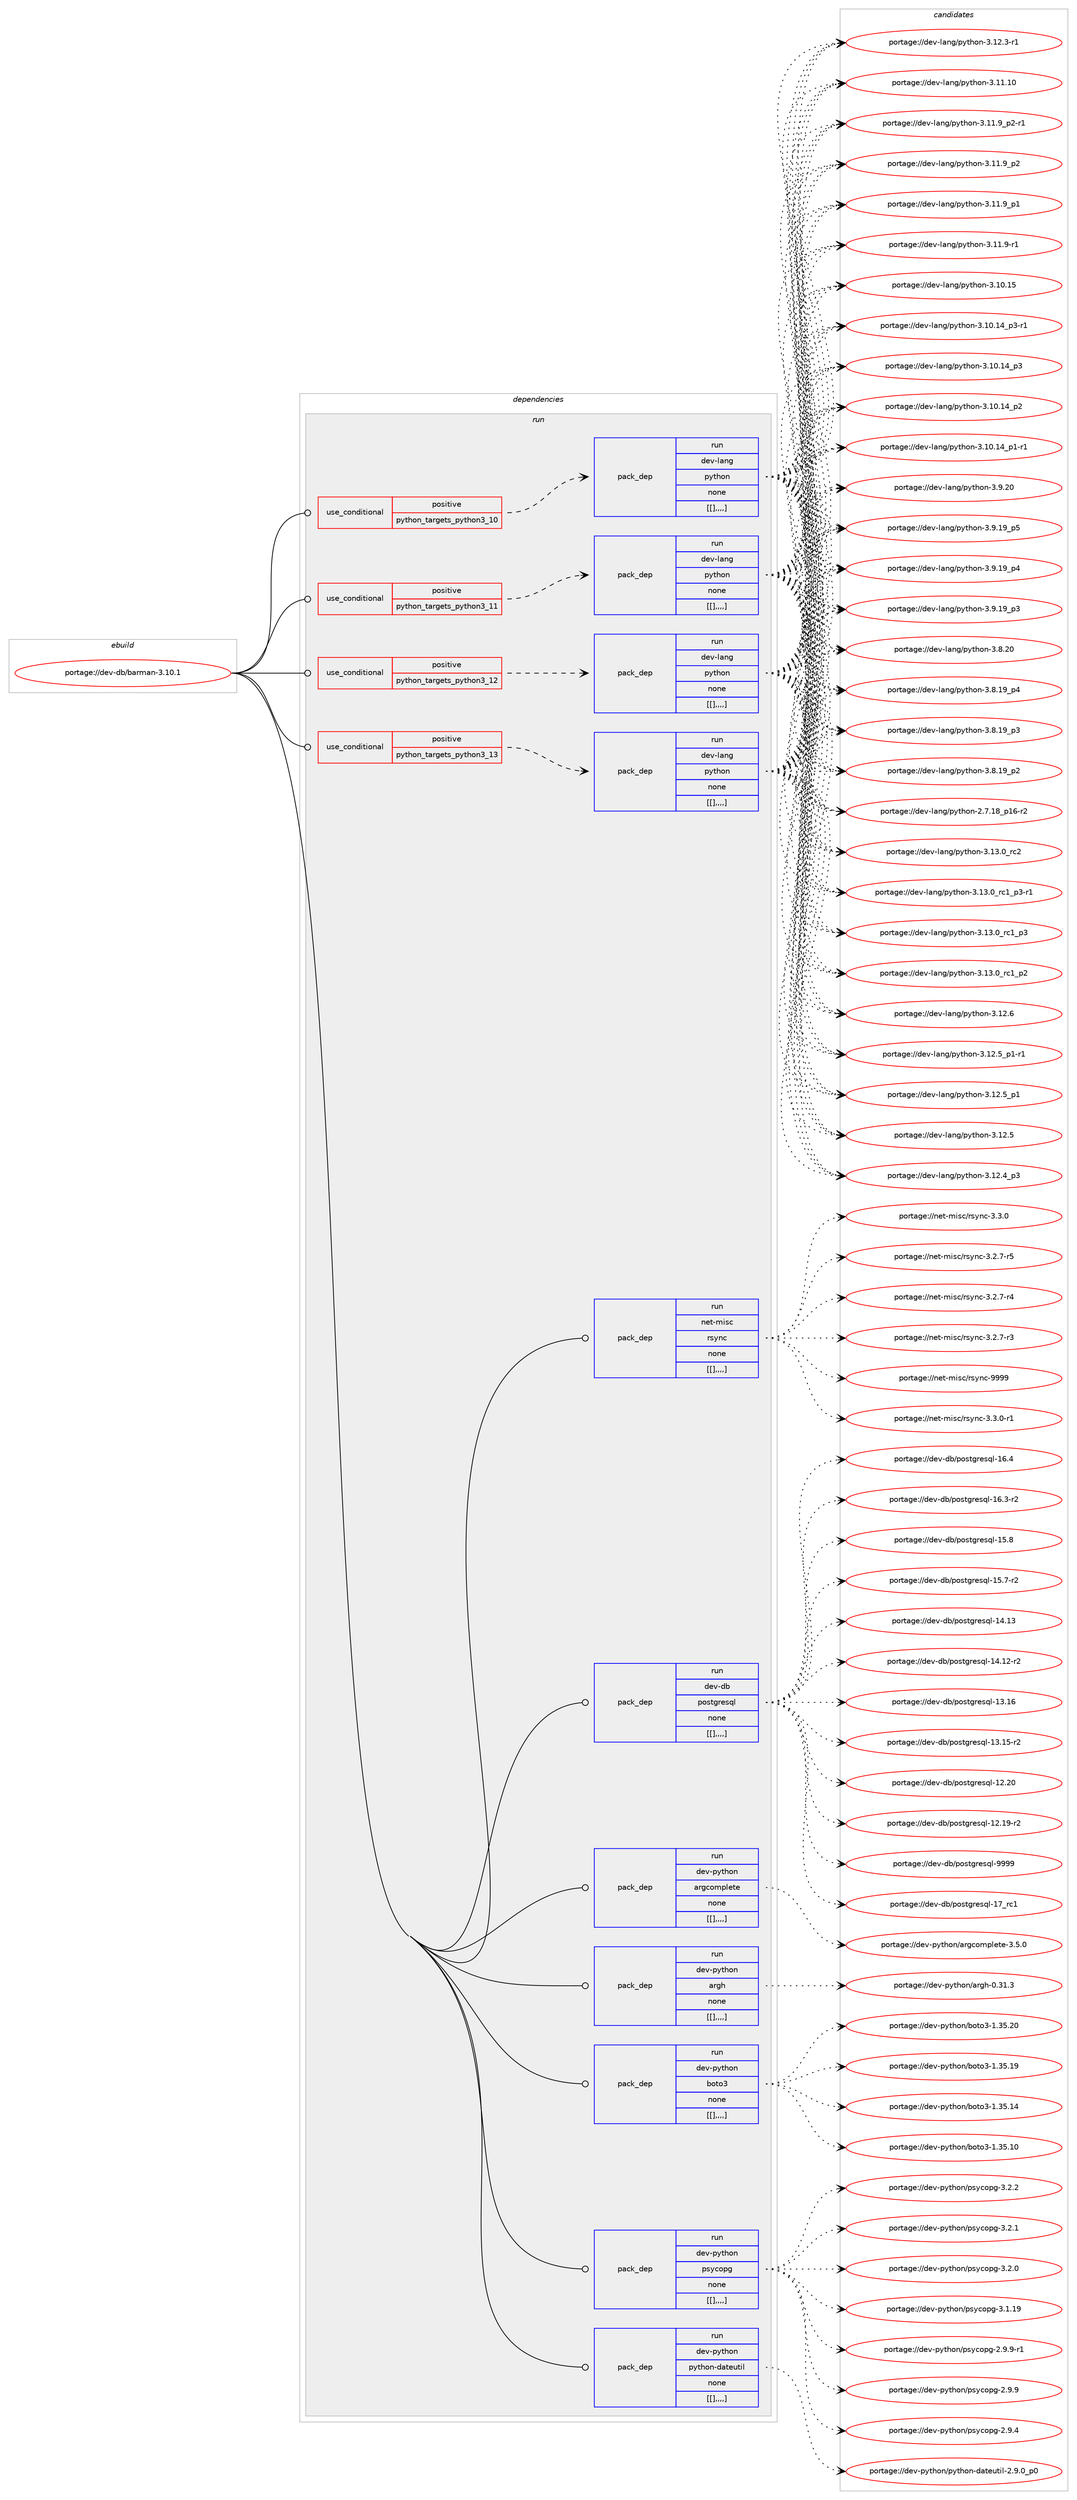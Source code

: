 digraph prolog {

# *************
# Graph options
# *************

newrank=true;
concentrate=true;
compound=true;
graph [rankdir=LR,fontname=Helvetica,fontsize=10,ranksep=1.5];#, ranksep=2.5, nodesep=0.2];
edge  [arrowhead=vee];
node  [fontname=Helvetica,fontsize=10];

# **********
# The ebuild
# **********

subgraph cluster_leftcol {
color=gray;
label=<<i>ebuild</i>>;
id [label="portage://dev-db/barman-3.10.1", color=red, width=4, href="../dev-db/barman-3.10.1.svg"];
}

# ****************
# The dependencies
# ****************

subgraph cluster_midcol {
color=gray;
label=<<i>dependencies</i>>;
subgraph cluster_compile {
fillcolor="#eeeeee";
style=filled;
label=<<i>compile</i>>;
}
subgraph cluster_compileandrun {
fillcolor="#eeeeee";
style=filled;
label=<<i>compile and run</i>>;
}
subgraph cluster_run {
fillcolor="#eeeeee";
style=filled;
label=<<i>run</i>>;
subgraph cond17178 {
dependency65646 [label=<<TABLE BORDER="0" CELLBORDER="1" CELLSPACING="0" CELLPADDING="4"><TR><TD ROWSPAN="3" CELLPADDING="10">use_conditional</TD></TR><TR><TD>positive</TD></TR><TR><TD>python_targets_python3_10</TD></TR></TABLE>>, shape=none, color=red];
subgraph pack47546 {
dependency65647 [label=<<TABLE BORDER="0" CELLBORDER="1" CELLSPACING="0" CELLPADDING="4" WIDTH="220"><TR><TD ROWSPAN="6" CELLPADDING="30">pack_dep</TD></TR><TR><TD WIDTH="110">run</TD></TR><TR><TD>dev-lang</TD></TR><TR><TD>python</TD></TR><TR><TD>none</TD></TR><TR><TD>[[],,,,]</TD></TR></TABLE>>, shape=none, color=blue];
}
dependency65646:e -> dependency65647:w [weight=20,style="dashed",arrowhead="vee"];
}
id:e -> dependency65646:w [weight=20,style="solid",arrowhead="odot"];
subgraph cond17179 {
dependency65648 [label=<<TABLE BORDER="0" CELLBORDER="1" CELLSPACING="0" CELLPADDING="4"><TR><TD ROWSPAN="3" CELLPADDING="10">use_conditional</TD></TR><TR><TD>positive</TD></TR><TR><TD>python_targets_python3_11</TD></TR></TABLE>>, shape=none, color=red];
subgraph pack47547 {
dependency65649 [label=<<TABLE BORDER="0" CELLBORDER="1" CELLSPACING="0" CELLPADDING="4" WIDTH="220"><TR><TD ROWSPAN="6" CELLPADDING="30">pack_dep</TD></TR><TR><TD WIDTH="110">run</TD></TR><TR><TD>dev-lang</TD></TR><TR><TD>python</TD></TR><TR><TD>none</TD></TR><TR><TD>[[],,,,]</TD></TR></TABLE>>, shape=none, color=blue];
}
dependency65648:e -> dependency65649:w [weight=20,style="dashed",arrowhead="vee"];
}
id:e -> dependency65648:w [weight=20,style="solid",arrowhead="odot"];
subgraph cond17180 {
dependency65650 [label=<<TABLE BORDER="0" CELLBORDER="1" CELLSPACING="0" CELLPADDING="4"><TR><TD ROWSPAN="3" CELLPADDING="10">use_conditional</TD></TR><TR><TD>positive</TD></TR><TR><TD>python_targets_python3_12</TD></TR></TABLE>>, shape=none, color=red];
subgraph pack47548 {
dependency65651 [label=<<TABLE BORDER="0" CELLBORDER="1" CELLSPACING="0" CELLPADDING="4" WIDTH="220"><TR><TD ROWSPAN="6" CELLPADDING="30">pack_dep</TD></TR><TR><TD WIDTH="110">run</TD></TR><TR><TD>dev-lang</TD></TR><TR><TD>python</TD></TR><TR><TD>none</TD></TR><TR><TD>[[],,,,]</TD></TR></TABLE>>, shape=none, color=blue];
}
dependency65650:e -> dependency65651:w [weight=20,style="dashed",arrowhead="vee"];
}
id:e -> dependency65650:w [weight=20,style="solid",arrowhead="odot"];
subgraph cond17181 {
dependency65652 [label=<<TABLE BORDER="0" CELLBORDER="1" CELLSPACING="0" CELLPADDING="4"><TR><TD ROWSPAN="3" CELLPADDING="10">use_conditional</TD></TR><TR><TD>positive</TD></TR><TR><TD>python_targets_python3_13</TD></TR></TABLE>>, shape=none, color=red];
subgraph pack47549 {
dependency65653 [label=<<TABLE BORDER="0" CELLBORDER="1" CELLSPACING="0" CELLPADDING="4" WIDTH="220"><TR><TD ROWSPAN="6" CELLPADDING="30">pack_dep</TD></TR><TR><TD WIDTH="110">run</TD></TR><TR><TD>dev-lang</TD></TR><TR><TD>python</TD></TR><TR><TD>none</TD></TR><TR><TD>[[],,,,]</TD></TR></TABLE>>, shape=none, color=blue];
}
dependency65652:e -> dependency65653:w [weight=20,style="dashed",arrowhead="vee"];
}
id:e -> dependency65652:w [weight=20,style="solid",arrowhead="odot"];
subgraph pack47550 {
dependency65654 [label=<<TABLE BORDER="0" CELLBORDER="1" CELLSPACING="0" CELLPADDING="4" WIDTH="220"><TR><TD ROWSPAN="6" CELLPADDING="30">pack_dep</TD></TR><TR><TD WIDTH="110">run</TD></TR><TR><TD>dev-db</TD></TR><TR><TD>postgresql</TD></TR><TR><TD>none</TD></TR><TR><TD>[[],,,,]</TD></TR></TABLE>>, shape=none, color=blue];
}
id:e -> dependency65654:w [weight=20,style="solid",arrowhead="odot"];
subgraph pack47551 {
dependency65655 [label=<<TABLE BORDER="0" CELLBORDER="1" CELLSPACING="0" CELLPADDING="4" WIDTH="220"><TR><TD ROWSPAN="6" CELLPADDING="30">pack_dep</TD></TR><TR><TD WIDTH="110">run</TD></TR><TR><TD>dev-python</TD></TR><TR><TD>argcomplete</TD></TR><TR><TD>none</TD></TR><TR><TD>[[],,,,]</TD></TR></TABLE>>, shape=none, color=blue];
}
id:e -> dependency65655:w [weight=20,style="solid",arrowhead="odot"];
subgraph pack47552 {
dependency65656 [label=<<TABLE BORDER="0" CELLBORDER="1" CELLSPACING="0" CELLPADDING="4" WIDTH="220"><TR><TD ROWSPAN="6" CELLPADDING="30">pack_dep</TD></TR><TR><TD WIDTH="110">run</TD></TR><TR><TD>dev-python</TD></TR><TR><TD>argh</TD></TR><TR><TD>none</TD></TR><TR><TD>[[],,,,]</TD></TR></TABLE>>, shape=none, color=blue];
}
id:e -> dependency65656:w [weight=20,style="solid",arrowhead="odot"];
subgraph pack47553 {
dependency65657 [label=<<TABLE BORDER="0" CELLBORDER="1" CELLSPACING="0" CELLPADDING="4" WIDTH="220"><TR><TD ROWSPAN="6" CELLPADDING="30">pack_dep</TD></TR><TR><TD WIDTH="110">run</TD></TR><TR><TD>dev-python</TD></TR><TR><TD>boto3</TD></TR><TR><TD>none</TD></TR><TR><TD>[[],,,,]</TD></TR></TABLE>>, shape=none, color=blue];
}
id:e -> dependency65657:w [weight=20,style="solid",arrowhead="odot"];
subgraph pack47554 {
dependency65658 [label=<<TABLE BORDER="0" CELLBORDER="1" CELLSPACING="0" CELLPADDING="4" WIDTH="220"><TR><TD ROWSPAN="6" CELLPADDING="30">pack_dep</TD></TR><TR><TD WIDTH="110">run</TD></TR><TR><TD>dev-python</TD></TR><TR><TD>psycopg</TD></TR><TR><TD>none</TD></TR><TR><TD>[[],,,,]</TD></TR></TABLE>>, shape=none, color=blue];
}
id:e -> dependency65658:w [weight=20,style="solid",arrowhead="odot"];
subgraph pack47555 {
dependency65659 [label=<<TABLE BORDER="0" CELLBORDER="1" CELLSPACING="0" CELLPADDING="4" WIDTH="220"><TR><TD ROWSPAN="6" CELLPADDING="30">pack_dep</TD></TR><TR><TD WIDTH="110">run</TD></TR><TR><TD>dev-python</TD></TR><TR><TD>python-dateutil</TD></TR><TR><TD>none</TD></TR><TR><TD>[[],,,,]</TD></TR></TABLE>>, shape=none, color=blue];
}
id:e -> dependency65659:w [weight=20,style="solid",arrowhead="odot"];
subgraph pack47556 {
dependency65660 [label=<<TABLE BORDER="0" CELLBORDER="1" CELLSPACING="0" CELLPADDING="4" WIDTH="220"><TR><TD ROWSPAN="6" CELLPADDING="30">pack_dep</TD></TR><TR><TD WIDTH="110">run</TD></TR><TR><TD>net-misc</TD></TR><TR><TD>rsync</TD></TR><TR><TD>none</TD></TR><TR><TD>[[],,,,]</TD></TR></TABLE>>, shape=none, color=blue];
}
id:e -> dependency65660:w [weight=20,style="solid",arrowhead="odot"];
}
}

# **************
# The candidates
# **************

subgraph cluster_choices {
rank=same;
color=gray;
label=<<i>candidates</i>>;

subgraph choice47546 {
color=black;
nodesep=1;
choice10010111845108971101034711212111610411111045514649514648951149950 [label="portage://dev-lang/python-3.13.0_rc2", color=red, width=4,href="../dev-lang/python-3.13.0_rc2.svg"];
choice1001011184510897110103471121211161041111104551464951464895114994995112514511449 [label="portage://dev-lang/python-3.13.0_rc1_p3-r1", color=red, width=4,href="../dev-lang/python-3.13.0_rc1_p3-r1.svg"];
choice100101118451089711010347112121116104111110455146495146489511499499511251 [label="portage://dev-lang/python-3.13.0_rc1_p3", color=red, width=4,href="../dev-lang/python-3.13.0_rc1_p3.svg"];
choice100101118451089711010347112121116104111110455146495146489511499499511250 [label="portage://dev-lang/python-3.13.0_rc1_p2", color=red, width=4,href="../dev-lang/python-3.13.0_rc1_p2.svg"];
choice10010111845108971101034711212111610411111045514649504654 [label="portage://dev-lang/python-3.12.6", color=red, width=4,href="../dev-lang/python-3.12.6.svg"];
choice1001011184510897110103471121211161041111104551464950465395112494511449 [label="portage://dev-lang/python-3.12.5_p1-r1", color=red, width=4,href="../dev-lang/python-3.12.5_p1-r1.svg"];
choice100101118451089711010347112121116104111110455146495046539511249 [label="portage://dev-lang/python-3.12.5_p1", color=red, width=4,href="../dev-lang/python-3.12.5_p1.svg"];
choice10010111845108971101034711212111610411111045514649504653 [label="portage://dev-lang/python-3.12.5", color=red, width=4,href="../dev-lang/python-3.12.5.svg"];
choice100101118451089711010347112121116104111110455146495046529511251 [label="portage://dev-lang/python-3.12.4_p3", color=red, width=4,href="../dev-lang/python-3.12.4_p3.svg"];
choice100101118451089711010347112121116104111110455146495046514511449 [label="portage://dev-lang/python-3.12.3-r1", color=red, width=4,href="../dev-lang/python-3.12.3-r1.svg"];
choice1001011184510897110103471121211161041111104551464949464948 [label="portage://dev-lang/python-3.11.10", color=red, width=4,href="../dev-lang/python-3.11.10.svg"];
choice1001011184510897110103471121211161041111104551464949465795112504511449 [label="portage://dev-lang/python-3.11.9_p2-r1", color=red, width=4,href="../dev-lang/python-3.11.9_p2-r1.svg"];
choice100101118451089711010347112121116104111110455146494946579511250 [label="portage://dev-lang/python-3.11.9_p2", color=red, width=4,href="../dev-lang/python-3.11.9_p2.svg"];
choice100101118451089711010347112121116104111110455146494946579511249 [label="portage://dev-lang/python-3.11.9_p1", color=red, width=4,href="../dev-lang/python-3.11.9_p1.svg"];
choice100101118451089711010347112121116104111110455146494946574511449 [label="portage://dev-lang/python-3.11.9-r1", color=red, width=4,href="../dev-lang/python-3.11.9-r1.svg"];
choice1001011184510897110103471121211161041111104551464948464953 [label="portage://dev-lang/python-3.10.15", color=red, width=4,href="../dev-lang/python-3.10.15.svg"];
choice100101118451089711010347112121116104111110455146494846495295112514511449 [label="portage://dev-lang/python-3.10.14_p3-r1", color=red, width=4,href="../dev-lang/python-3.10.14_p3-r1.svg"];
choice10010111845108971101034711212111610411111045514649484649529511251 [label="portage://dev-lang/python-3.10.14_p3", color=red, width=4,href="../dev-lang/python-3.10.14_p3.svg"];
choice10010111845108971101034711212111610411111045514649484649529511250 [label="portage://dev-lang/python-3.10.14_p2", color=red, width=4,href="../dev-lang/python-3.10.14_p2.svg"];
choice100101118451089711010347112121116104111110455146494846495295112494511449 [label="portage://dev-lang/python-3.10.14_p1-r1", color=red, width=4,href="../dev-lang/python-3.10.14_p1-r1.svg"];
choice10010111845108971101034711212111610411111045514657465048 [label="portage://dev-lang/python-3.9.20", color=red, width=4,href="../dev-lang/python-3.9.20.svg"];
choice100101118451089711010347112121116104111110455146574649579511253 [label="portage://dev-lang/python-3.9.19_p5", color=red, width=4,href="../dev-lang/python-3.9.19_p5.svg"];
choice100101118451089711010347112121116104111110455146574649579511252 [label="portage://dev-lang/python-3.9.19_p4", color=red, width=4,href="../dev-lang/python-3.9.19_p4.svg"];
choice100101118451089711010347112121116104111110455146574649579511251 [label="portage://dev-lang/python-3.9.19_p3", color=red, width=4,href="../dev-lang/python-3.9.19_p3.svg"];
choice10010111845108971101034711212111610411111045514656465048 [label="portage://dev-lang/python-3.8.20", color=red, width=4,href="../dev-lang/python-3.8.20.svg"];
choice100101118451089711010347112121116104111110455146564649579511252 [label="portage://dev-lang/python-3.8.19_p4", color=red, width=4,href="../dev-lang/python-3.8.19_p4.svg"];
choice100101118451089711010347112121116104111110455146564649579511251 [label="portage://dev-lang/python-3.8.19_p3", color=red, width=4,href="../dev-lang/python-3.8.19_p3.svg"];
choice100101118451089711010347112121116104111110455146564649579511250 [label="portage://dev-lang/python-3.8.19_p2", color=red, width=4,href="../dev-lang/python-3.8.19_p2.svg"];
choice100101118451089711010347112121116104111110455046554649569511249544511450 [label="portage://dev-lang/python-2.7.18_p16-r2", color=red, width=4,href="../dev-lang/python-2.7.18_p16-r2.svg"];
dependency65647:e -> choice10010111845108971101034711212111610411111045514649514648951149950:w [style=dotted,weight="100"];
dependency65647:e -> choice1001011184510897110103471121211161041111104551464951464895114994995112514511449:w [style=dotted,weight="100"];
dependency65647:e -> choice100101118451089711010347112121116104111110455146495146489511499499511251:w [style=dotted,weight="100"];
dependency65647:e -> choice100101118451089711010347112121116104111110455146495146489511499499511250:w [style=dotted,weight="100"];
dependency65647:e -> choice10010111845108971101034711212111610411111045514649504654:w [style=dotted,weight="100"];
dependency65647:e -> choice1001011184510897110103471121211161041111104551464950465395112494511449:w [style=dotted,weight="100"];
dependency65647:e -> choice100101118451089711010347112121116104111110455146495046539511249:w [style=dotted,weight="100"];
dependency65647:e -> choice10010111845108971101034711212111610411111045514649504653:w [style=dotted,weight="100"];
dependency65647:e -> choice100101118451089711010347112121116104111110455146495046529511251:w [style=dotted,weight="100"];
dependency65647:e -> choice100101118451089711010347112121116104111110455146495046514511449:w [style=dotted,weight="100"];
dependency65647:e -> choice1001011184510897110103471121211161041111104551464949464948:w [style=dotted,weight="100"];
dependency65647:e -> choice1001011184510897110103471121211161041111104551464949465795112504511449:w [style=dotted,weight="100"];
dependency65647:e -> choice100101118451089711010347112121116104111110455146494946579511250:w [style=dotted,weight="100"];
dependency65647:e -> choice100101118451089711010347112121116104111110455146494946579511249:w [style=dotted,weight="100"];
dependency65647:e -> choice100101118451089711010347112121116104111110455146494946574511449:w [style=dotted,weight="100"];
dependency65647:e -> choice1001011184510897110103471121211161041111104551464948464953:w [style=dotted,weight="100"];
dependency65647:e -> choice100101118451089711010347112121116104111110455146494846495295112514511449:w [style=dotted,weight="100"];
dependency65647:e -> choice10010111845108971101034711212111610411111045514649484649529511251:w [style=dotted,weight="100"];
dependency65647:e -> choice10010111845108971101034711212111610411111045514649484649529511250:w [style=dotted,weight="100"];
dependency65647:e -> choice100101118451089711010347112121116104111110455146494846495295112494511449:w [style=dotted,weight="100"];
dependency65647:e -> choice10010111845108971101034711212111610411111045514657465048:w [style=dotted,weight="100"];
dependency65647:e -> choice100101118451089711010347112121116104111110455146574649579511253:w [style=dotted,weight="100"];
dependency65647:e -> choice100101118451089711010347112121116104111110455146574649579511252:w [style=dotted,weight="100"];
dependency65647:e -> choice100101118451089711010347112121116104111110455146574649579511251:w [style=dotted,weight="100"];
dependency65647:e -> choice10010111845108971101034711212111610411111045514656465048:w [style=dotted,weight="100"];
dependency65647:e -> choice100101118451089711010347112121116104111110455146564649579511252:w [style=dotted,weight="100"];
dependency65647:e -> choice100101118451089711010347112121116104111110455146564649579511251:w [style=dotted,weight="100"];
dependency65647:e -> choice100101118451089711010347112121116104111110455146564649579511250:w [style=dotted,weight="100"];
dependency65647:e -> choice100101118451089711010347112121116104111110455046554649569511249544511450:w [style=dotted,weight="100"];
}
subgraph choice47547 {
color=black;
nodesep=1;
choice10010111845108971101034711212111610411111045514649514648951149950 [label="portage://dev-lang/python-3.13.0_rc2", color=red, width=4,href="../dev-lang/python-3.13.0_rc2.svg"];
choice1001011184510897110103471121211161041111104551464951464895114994995112514511449 [label="portage://dev-lang/python-3.13.0_rc1_p3-r1", color=red, width=4,href="../dev-lang/python-3.13.0_rc1_p3-r1.svg"];
choice100101118451089711010347112121116104111110455146495146489511499499511251 [label="portage://dev-lang/python-3.13.0_rc1_p3", color=red, width=4,href="../dev-lang/python-3.13.0_rc1_p3.svg"];
choice100101118451089711010347112121116104111110455146495146489511499499511250 [label="portage://dev-lang/python-3.13.0_rc1_p2", color=red, width=4,href="../dev-lang/python-3.13.0_rc1_p2.svg"];
choice10010111845108971101034711212111610411111045514649504654 [label="portage://dev-lang/python-3.12.6", color=red, width=4,href="../dev-lang/python-3.12.6.svg"];
choice1001011184510897110103471121211161041111104551464950465395112494511449 [label="portage://dev-lang/python-3.12.5_p1-r1", color=red, width=4,href="../dev-lang/python-3.12.5_p1-r1.svg"];
choice100101118451089711010347112121116104111110455146495046539511249 [label="portage://dev-lang/python-3.12.5_p1", color=red, width=4,href="../dev-lang/python-3.12.5_p1.svg"];
choice10010111845108971101034711212111610411111045514649504653 [label="portage://dev-lang/python-3.12.5", color=red, width=4,href="../dev-lang/python-3.12.5.svg"];
choice100101118451089711010347112121116104111110455146495046529511251 [label="portage://dev-lang/python-3.12.4_p3", color=red, width=4,href="../dev-lang/python-3.12.4_p3.svg"];
choice100101118451089711010347112121116104111110455146495046514511449 [label="portage://dev-lang/python-3.12.3-r1", color=red, width=4,href="../dev-lang/python-3.12.3-r1.svg"];
choice1001011184510897110103471121211161041111104551464949464948 [label="portage://dev-lang/python-3.11.10", color=red, width=4,href="../dev-lang/python-3.11.10.svg"];
choice1001011184510897110103471121211161041111104551464949465795112504511449 [label="portage://dev-lang/python-3.11.9_p2-r1", color=red, width=4,href="../dev-lang/python-3.11.9_p2-r1.svg"];
choice100101118451089711010347112121116104111110455146494946579511250 [label="portage://dev-lang/python-3.11.9_p2", color=red, width=4,href="../dev-lang/python-3.11.9_p2.svg"];
choice100101118451089711010347112121116104111110455146494946579511249 [label="portage://dev-lang/python-3.11.9_p1", color=red, width=4,href="../dev-lang/python-3.11.9_p1.svg"];
choice100101118451089711010347112121116104111110455146494946574511449 [label="portage://dev-lang/python-3.11.9-r1", color=red, width=4,href="../dev-lang/python-3.11.9-r1.svg"];
choice1001011184510897110103471121211161041111104551464948464953 [label="portage://dev-lang/python-3.10.15", color=red, width=4,href="../dev-lang/python-3.10.15.svg"];
choice100101118451089711010347112121116104111110455146494846495295112514511449 [label="portage://dev-lang/python-3.10.14_p3-r1", color=red, width=4,href="../dev-lang/python-3.10.14_p3-r1.svg"];
choice10010111845108971101034711212111610411111045514649484649529511251 [label="portage://dev-lang/python-3.10.14_p3", color=red, width=4,href="../dev-lang/python-3.10.14_p3.svg"];
choice10010111845108971101034711212111610411111045514649484649529511250 [label="portage://dev-lang/python-3.10.14_p2", color=red, width=4,href="../dev-lang/python-3.10.14_p2.svg"];
choice100101118451089711010347112121116104111110455146494846495295112494511449 [label="portage://dev-lang/python-3.10.14_p1-r1", color=red, width=4,href="../dev-lang/python-3.10.14_p1-r1.svg"];
choice10010111845108971101034711212111610411111045514657465048 [label="portage://dev-lang/python-3.9.20", color=red, width=4,href="../dev-lang/python-3.9.20.svg"];
choice100101118451089711010347112121116104111110455146574649579511253 [label="portage://dev-lang/python-3.9.19_p5", color=red, width=4,href="../dev-lang/python-3.9.19_p5.svg"];
choice100101118451089711010347112121116104111110455146574649579511252 [label="portage://dev-lang/python-3.9.19_p4", color=red, width=4,href="../dev-lang/python-3.9.19_p4.svg"];
choice100101118451089711010347112121116104111110455146574649579511251 [label="portage://dev-lang/python-3.9.19_p3", color=red, width=4,href="../dev-lang/python-3.9.19_p3.svg"];
choice10010111845108971101034711212111610411111045514656465048 [label="portage://dev-lang/python-3.8.20", color=red, width=4,href="../dev-lang/python-3.8.20.svg"];
choice100101118451089711010347112121116104111110455146564649579511252 [label="portage://dev-lang/python-3.8.19_p4", color=red, width=4,href="../dev-lang/python-3.8.19_p4.svg"];
choice100101118451089711010347112121116104111110455146564649579511251 [label="portage://dev-lang/python-3.8.19_p3", color=red, width=4,href="../dev-lang/python-3.8.19_p3.svg"];
choice100101118451089711010347112121116104111110455146564649579511250 [label="portage://dev-lang/python-3.8.19_p2", color=red, width=4,href="../dev-lang/python-3.8.19_p2.svg"];
choice100101118451089711010347112121116104111110455046554649569511249544511450 [label="portage://dev-lang/python-2.7.18_p16-r2", color=red, width=4,href="../dev-lang/python-2.7.18_p16-r2.svg"];
dependency65649:e -> choice10010111845108971101034711212111610411111045514649514648951149950:w [style=dotted,weight="100"];
dependency65649:e -> choice1001011184510897110103471121211161041111104551464951464895114994995112514511449:w [style=dotted,weight="100"];
dependency65649:e -> choice100101118451089711010347112121116104111110455146495146489511499499511251:w [style=dotted,weight="100"];
dependency65649:e -> choice100101118451089711010347112121116104111110455146495146489511499499511250:w [style=dotted,weight="100"];
dependency65649:e -> choice10010111845108971101034711212111610411111045514649504654:w [style=dotted,weight="100"];
dependency65649:e -> choice1001011184510897110103471121211161041111104551464950465395112494511449:w [style=dotted,weight="100"];
dependency65649:e -> choice100101118451089711010347112121116104111110455146495046539511249:w [style=dotted,weight="100"];
dependency65649:e -> choice10010111845108971101034711212111610411111045514649504653:w [style=dotted,weight="100"];
dependency65649:e -> choice100101118451089711010347112121116104111110455146495046529511251:w [style=dotted,weight="100"];
dependency65649:e -> choice100101118451089711010347112121116104111110455146495046514511449:w [style=dotted,weight="100"];
dependency65649:e -> choice1001011184510897110103471121211161041111104551464949464948:w [style=dotted,weight="100"];
dependency65649:e -> choice1001011184510897110103471121211161041111104551464949465795112504511449:w [style=dotted,weight="100"];
dependency65649:e -> choice100101118451089711010347112121116104111110455146494946579511250:w [style=dotted,weight="100"];
dependency65649:e -> choice100101118451089711010347112121116104111110455146494946579511249:w [style=dotted,weight="100"];
dependency65649:e -> choice100101118451089711010347112121116104111110455146494946574511449:w [style=dotted,weight="100"];
dependency65649:e -> choice1001011184510897110103471121211161041111104551464948464953:w [style=dotted,weight="100"];
dependency65649:e -> choice100101118451089711010347112121116104111110455146494846495295112514511449:w [style=dotted,weight="100"];
dependency65649:e -> choice10010111845108971101034711212111610411111045514649484649529511251:w [style=dotted,weight="100"];
dependency65649:e -> choice10010111845108971101034711212111610411111045514649484649529511250:w [style=dotted,weight="100"];
dependency65649:e -> choice100101118451089711010347112121116104111110455146494846495295112494511449:w [style=dotted,weight="100"];
dependency65649:e -> choice10010111845108971101034711212111610411111045514657465048:w [style=dotted,weight="100"];
dependency65649:e -> choice100101118451089711010347112121116104111110455146574649579511253:w [style=dotted,weight="100"];
dependency65649:e -> choice100101118451089711010347112121116104111110455146574649579511252:w [style=dotted,weight="100"];
dependency65649:e -> choice100101118451089711010347112121116104111110455146574649579511251:w [style=dotted,weight="100"];
dependency65649:e -> choice10010111845108971101034711212111610411111045514656465048:w [style=dotted,weight="100"];
dependency65649:e -> choice100101118451089711010347112121116104111110455146564649579511252:w [style=dotted,weight="100"];
dependency65649:e -> choice100101118451089711010347112121116104111110455146564649579511251:w [style=dotted,weight="100"];
dependency65649:e -> choice100101118451089711010347112121116104111110455146564649579511250:w [style=dotted,weight="100"];
dependency65649:e -> choice100101118451089711010347112121116104111110455046554649569511249544511450:w [style=dotted,weight="100"];
}
subgraph choice47548 {
color=black;
nodesep=1;
choice10010111845108971101034711212111610411111045514649514648951149950 [label="portage://dev-lang/python-3.13.0_rc2", color=red, width=4,href="../dev-lang/python-3.13.0_rc2.svg"];
choice1001011184510897110103471121211161041111104551464951464895114994995112514511449 [label="portage://dev-lang/python-3.13.0_rc1_p3-r1", color=red, width=4,href="../dev-lang/python-3.13.0_rc1_p3-r1.svg"];
choice100101118451089711010347112121116104111110455146495146489511499499511251 [label="portage://dev-lang/python-3.13.0_rc1_p3", color=red, width=4,href="../dev-lang/python-3.13.0_rc1_p3.svg"];
choice100101118451089711010347112121116104111110455146495146489511499499511250 [label="portage://dev-lang/python-3.13.0_rc1_p2", color=red, width=4,href="../dev-lang/python-3.13.0_rc1_p2.svg"];
choice10010111845108971101034711212111610411111045514649504654 [label="portage://dev-lang/python-3.12.6", color=red, width=4,href="../dev-lang/python-3.12.6.svg"];
choice1001011184510897110103471121211161041111104551464950465395112494511449 [label="portage://dev-lang/python-3.12.5_p1-r1", color=red, width=4,href="../dev-lang/python-3.12.5_p1-r1.svg"];
choice100101118451089711010347112121116104111110455146495046539511249 [label="portage://dev-lang/python-3.12.5_p1", color=red, width=4,href="../dev-lang/python-3.12.5_p1.svg"];
choice10010111845108971101034711212111610411111045514649504653 [label="portage://dev-lang/python-3.12.5", color=red, width=4,href="../dev-lang/python-3.12.5.svg"];
choice100101118451089711010347112121116104111110455146495046529511251 [label="portage://dev-lang/python-3.12.4_p3", color=red, width=4,href="../dev-lang/python-3.12.4_p3.svg"];
choice100101118451089711010347112121116104111110455146495046514511449 [label="portage://dev-lang/python-3.12.3-r1", color=red, width=4,href="../dev-lang/python-3.12.3-r1.svg"];
choice1001011184510897110103471121211161041111104551464949464948 [label="portage://dev-lang/python-3.11.10", color=red, width=4,href="../dev-lang/python-3.11.10.svg"];
choice1001011184510897110103471121211161041111104551464949465795112504511449 [label="portage://dev-lang/python-3.11.9_p2-r1", color=red, width=4,href="../dev-lang/python-3.11.9_p2-r1.svg"];
choice100101118451089711010347112121116104111110455146494946579511250 [label="portage://dev-lang/python-3.11.9_p2", color=red, width=4,href="../dev-lang/python-3.11.9_p2.svg"];
choice100101118451089711010347112121116104111110455146494946579511249 [label="portage://dev-lang/python-3.11.9_p1", color=red, width=4,href="../dev-lang/python-3.11.9_p1.svg"];
choice100101118451089711010347112121116104111110455146494946574511449 [label="portage://dev-lang/python-3.11.9-r1", color=red, width=4,href="../dev-lang/python-3.11.9-r1.svg"];
choice1001011184510897110103471121211161041111104551464948464953 [label="portage://dev-lang/python-3.10.15", color=red, width=4,href="../dev-lang/python-3.10.15.svg"];
choice100101118451089711010347112121116104111110455146494846495295112514511449 [label="portage://dev-lang/python-3.10.14_p3-r1", color=red, width=4,href="../dev-lang/python-3.10.14_p3-r1.svg"];
choice10010111845108971101034711212111610411111045514649484649529511251 [label="portage://dev-lang/python-3.10.14_p3", color=red, width=4,href="../dev-lang/python-3.10.14_p3.svg"];
choice10010111845108971101034711212111610411111045514649484649529511250 [label="portage://dev-lang/python-3.10.14_p2", color=red, width=4,href="../dev-lang/python-3.10.14_p2.svg"];
choice100101118451089711010347112121116104111110455146494846495295112494511449 [label="portage://dev-lang/python-3.10.14_p1-r1", color=red, width=4,href="../dev-lang/python-3.10.14_p1-r1.svg"];
choice10010111845108971101034711212111610411111045514657465048 [label="portage://dev-lang/python-3.9.20", color=red, width=4,href="../dev-lang/python-3.9.20.svg"];
choice100101118451089711010347112121116104111110455146574649579511253 [label="portage://dev-lang/python-3.9.19_p5", color=red, width=4,href="../dev-lang/python-3.9.19_p5.svg"];
choice100101118451089711010347112121116104111110455146574649579511252 [label="portage://dev-lang/python-3.9.19_p4", color=red, width=4,href="../dev-lang/python-3.9.19_p4.svg"];
choice100101118451089711010347112121116104111110455146574649579511251 [label="portage://dev-lang/python-3.9.19_p3", color=red, width=4,href="../dev-lang/python-3.9.19_p3.svg"];
choice10010111845108971101034711212111610411111045514656465048 [label="portage://dev-lang/python-3.8.20", color=red, width=4,href="../dev-lang/python-3.8.20.svg"];
choice100101118451089711010347112121116104111110455146564649579511252 [label="portage://dev-lang/python-3.8.19_p4", color=red, width=4,href="../dev-lang/python-3.8.19_p4.svg"];
choice100101118451089711010347112121116104111110455146564649579511251 [label="portage://dev-lang/python-3.8.19_p3", color=red, width=4,href="../dev-lang/python-3.8.19_p3.svg"];
choice100101118451089711010347112121116104111110455146564649579511250 [label="portage://dev-lang/python-3.8.19_p2", color=red, width=4,href="../dev-lang/python-3.8.19_p2.svg"];
choice100101118451089711010347112121116104111110455046554649569511249544511450 [label="portage://dev-lang/python-2.7.18_p16-r2", color=red, width=4,href="../dev-lang/python-2.7.18_p16-r2.svg"];
dependency65651:e -> choice10010111845108971101034711212111610411111045514649514648951149950:w [style=dotted,weight="100"];
dependency65651:e -> choice1001011184510897110103471121211161041111104551464951464895114994995112514511449:w [style=dotted,weight="100"];
dependency65651:e -> choice100101118451089711010347112121116104111110455146495146489511499499511251:w [style=dotted,weight="100"];
dependency65651:e -> choice100101118451089711010347112121116104111110455146495146489511499499511250:w [style=dotted,weight="100"];
dependency65651:e -> choice10010111845108971101034711212111610411111045514649504654:w [style=dotted,weight="100"];
dependency65651:e -> choice1001011184510897110103471121211161041111104551464950465395112494511449:w [style=dotted,weight="100"];
dependency65651:e -> choice100101118451089711010347112121116104111110455146495046539511249:w [style=dotted,weight="100"];
dependency65651:e -> choice10010111845108971101034711212111610411111045514649504653:w [style=dotted,weight="100"];
dependency65651:e -> choice100101118451089711010347112121116104111110455146495046529511251:w [style=dotted,weight="100"];
dependency65651:e -> choice100101118451089711010347112121116104111110455146495046514511449:w [style=dotted,weight="100"];
dependency65651:e -> choice1001011184510897110103471121211161041111104551464949464948:w [style=dotted,weight="100"];
dependency65651:e -> choice1001011184510897110103471121211161041111104551464949465795112504511449:w [style=dotted,weight="100"];
dependency65651:e -> choice100101118451089711010347112121116104111110455146494946579511250:w [style=dotted,weight="100"];
dependency65651:e -> choice100101118451089711010347112121116104111110455146494946579511249:w [style=dotted,weight="100"];
dependency65651:e -> choice100101118451089711010347112121116104111110455146494946574511449:w [style=dotted,weight="100"];
dependency65651:e -> choice1001011184510897110103471121211161041111104551464948464953:w [style=dotted,weight="100"];
dependency65651:e -> choice100101118451089711010347112121116104111110455146494846495295112514511449:w [style=dotted,weight="100"];
dependency65651:e -> choice10010111845108971101034711212111610411111045514649484649529511251:w [style=dotted,weight="100"];
dependency65651:e -> choice10010111845108971101034711212111610411111045514649484649529511250:w [style=dotted,weight="100"];
dependency65651:e -> choice100101118451089711010347112121116104111110455146494846495295112494511449:w [style=dotted,weight="100"];
dependency65651:e -> choice10010111845108971101034711212111610411111045514657465048:w [style=dotted,weight="100"];
dependency65651:e -> choice100101118451089711010347112121116104111110455146574649579511253:w [style=dotted,weight="100"];
dependency65651:e -> choice100101118451089711010347112121116104111110455146574649579511252:w [style=dotted,weight="100"];
dependency65651:e -> choice100101118451089711010347112121116104111110455146574649579511251:w [style=dotted,weight="100"];
dependency65651:e -> choice10010111845108971101034711212111610411111045514656465048:w [style=dotted,weight="100"];
dependency65651:e -> choice100101118451089711010347112121116104111110455146564649579511252:w [style=dotted,weight="100"];
dependency65651:e -> choice100101118451089711010347112121116104111110455146564649579511251:w [style=dotted,weight="100"];
dependency65651:e -> choice100101118451089711010347112121116104111110455146564649579511250:w [style=dotted,weight="100"];
dependency65651:e -> choice100101118451089711010347112121116104111110455046554649569511249544511450:w [style=dotted,weight="100"];
}
subgraph choice47549 {
color=black;
nodesep=1;
choice10010111845108971101034711212111610411111045514649514648951149950 [label="portage://dev-lang/python-3.13.0_rc2", color=red, width=4,href="../dev-lang/python-3.13.0_rc2.svg"];
choice1001011184510897110103471121211161041111104551464951464895114994995112514511449 [label="portage://dev-lang/python-3.13.0_rc1_p3-r1", color=red, width=4,href="../dev-lang/python-3.13.0_rc1_p3-r1.svg"];
choice100101118451089711010347112121116104111110455146495146489511499499511251 [label="portage://dev-lang/python-3.13.0_rc1_p3", color=red, width=4,href="../dev-lang/python-3.13.0_rc1_p3.svg"];
choice100101118451089711010347112121116104111110455146495146489511499499511250 [label="portage://dev-lang/python-3.13.0_rc1_p2", color=red, width=4,href="../dev-lang/python-3.13.0_rc1_p2.svg"];
choice10010111845108971101034711212111610411111045514649504654 [label="portage://dev-lang/python-3.12.6", color=red, width=4,href="../dev-lang/python-3.12.6.svg"];
choice1001011184510897110103471121211161041111104551464950465395112494511449 [label="portage://dev-lang/python-3.12.5_p1-r1", color=red, width=4,href="../dev-lang/python-3.12.5_p1-r1.svg"];
choice100101118451089711010347112121116104111110455146495046539511249 [label="portage://dev-lang/python-3.12.5_p1", color=red, width=4,href="../dev-lang/python-3.12.5_p1.svg"];
choice10010111845108971101034711212111610411111045514649504653 [label="portage://dev-lang/python-3.12.5", color=red, width=4,href="../dev-lang/python-3.12.5.svg"];
choice100101118451089711010347112121116104111110455146495046529511251 [label="portage://dev-lang/python-3.12.4_p3", color=red, width=4,href="../dev-lang/python-3.12.4_p3.svg"];
choice100101118451089711010347112121116104111110455146495046514511449 [label="portage://dev-lang/python-3.12.3-r1", color=red, width=4,href="../dev-lang/python-3.12.3-r1.svg"];
choice1001011184510897110103471121211161041111104551464949464948 [label="portage://dev-lang/python-3.11.10", color=red, width=4,href="../dev-lang/python-3.11.10.svg"];
choice1001011184510897110103471121211161041111104551464949465795112504511449 [label="portage://dev-lang/python-3.11.9_p2-r1", color=red, width=4,href="../dev-lang/python-3.11.9_p2-r1.svg"];
choice100101118451089711010347112121116104111110455146494946579511250 [label="portage://dev-lang/python-3.11.9_p2", color=red, width=4,href="../dev-lang/python-3.11.9_p2.svg"];
choice100101118451089711010347112121116104111110455146494946579511249 [label="portage://dev-lang/python-3.11.9_p1", color=red, width=4,href="../dev-lang/python-3.11.9_p1.svg"];
choice100101118451089711010347112121116104111110455146494946574511449 [label="portage://dev-lang/python-3.11.9-r1", color=red, width=4,href="../dev-lang/python-3.11.9-r1.svg"];
choice1001011184510897110103471121211161041111104551464948464953 [label="portage://dev-lang/python-3.10.15", color=red, width=4,href="../dev-lang/python-3.10.15.svg"];
choice100101118451089711010347112121116104111110455146494846495295112514511449 [label="portage://dev-lang/python-3.10.14_p3-r1", color=red, width=4,href="../dev-lang/python-3.10.14_p3-r1.svg"];
choice10010111845108971101034711212111610411111045514649484649529511251 [label="portage://dev-lang/python-3.10.14_p3", color=red, width=4,href="../dev-lang/python-3.10.14_p3.svg"];
choice10010111845108971101034711212111610411111045514649484649529511250 [label="portage://dev-lang/python-3.10.14_p2", color=red, width=4,href="../dev-lang/python-3.10.14_p2.svg"];
choice100101118451089711010347112121116104111110455146494846495295112494511449 [label="portage://dev-lang/python-3.10.14_p1-r1", color=red, width=4,href="../dev-lang/python-3.10.14_p1-r1.svg"];
choice10010111845108971101034711212111610411111045514657465048 [label="portage://dev-lang/python-3.9.20", color=red, width=4,href="../dev-lang/python-3.9.20.svg"];
choice100101118451089711010347112121116104111110455146574649579511253 [label="portage://dev-lang/python-3.9.19_p5", color=red, width=4,href="../dev-lang/python-3.9.19_p5.svg"];
choice100101118451089711010347112121116104111110455146574649579511252 [label="portage://dev-lang/python-3.9.19_p4", color=red, width=4,href="../dev-lang/python-3.9.19_p4.svg"];
choice100101118451089711010347112121116104111110455146574649579511251 [label="portage://dev-lang/python-3.9.19_p3", color=red, width=4,href="../dev-lang/python-3.9.19_p3.svg"];
choice10010111845108971101034711212111610411111045514656465048 [label="portage://dev-lang/python-3.8.20", color=red, width=4,href="../dev-lang/python-3.8.20.svg"];
choice100101118451089711010347112121116104111110455146564649579511252 [label="portage://dev-lang/python-3.8.19_p4", color=red, width=4,href="../dev-lang/python-3.8.19_p4.svg"];
choice100101118451089711010347112121116104111110455146564649579511251 [label="portage://dev-lang/python-3.8.19_p3", color=red, width=4,href="../dev-lang/python-3.8.19_p3.svg"];
choice100101118451089711010347112121116104111110455146564649579511250 [label="portage://dev-lang/python-3.8.19_p2", color=red, width=4,href="../dev-lang/python-3.8.19_p2.svg"];
choice100101118451089711010347112121116104111110455046554649569511249544511450 [label="portage://dev-lang/python-2.7.18_p16-r2", color=red, width=4,href="../dev-lang/python-2.7.18_p16-r2.svg"];
dependency65653:e -> choice10010111845108971101034711212111610411111045514649514648951149950:w [style=dotted,weight="100"];
dependency65653:e -> choice1001011184510897110103471121211161041111104551464951464895114994995112514511449:w [style=dotted,weight="100"];
dependency65653:e -> choice100101118451089711010347112121116104111110455146495146489511499499511251:w [style=dotted,weight="100"];
dependency65653:e -> choice100101118451089711010347112121116104111110455146495146489511499499511250:w [style=dotted,weight="100"];
dependency65653:e -> choice10010111845108971101034711212111610411111045514649504654:w [style=dotted,weight="100"];
dependency65653:e -> choice1001011184510897110103471121211161041111104551464950465395112494511449:w [style=dotted,weight="100"];
dependency65653:e -> choice100101118451089711010347112121116104111110455146495046539511249:w [style=dotted,weight="100"];
dependency65653:e -> choice10010111845108971101034711212111610411111045514649504653:w [style=dotted,weight="100"];
dependency65653:e -> choice100101118451089711010347112121116104111110455146495046529511251:w [style=dotted,weight="100"];
dependency65653:e -> choice100101118451089711010347112121116104111110455146495046514511449:w [style=dotted,weight="100"];
dependency65653:e -> choice1001011184510897110103471121211161041111104551464949464948:w [style=dotted,weight="100"];
dependency65653:e -> choice1001011184510897110103471121211161041111104551464949465795112504511449:w [style=dotted,weight="100"];
dependency65653:e -> choice100101118451089711010347112121116104111110455146494946579511250:w [style=dotted,weight="100"];
dependency65653:e -> choice100101118451089711010347112121116104111110455146494946579511249:w [style=dotted,weight="100"];
dependency65653:e -> choice100101118451089711010347112121116104111110455146494946574511449:w [style=dotted,weight="100"];
dependency65653:e -> choice1001011184510897110103471121211161041111104551464948464953:w [style=dotted,weight="100"];
dependency65653:e -> choice100101118451089711010347112121116104111110455146494846495295112514511449:w [style=dotted,weight="100"];
dependency65653:e -> choice10010111845108971101034711212111610411111045514649484649529511251:w [style=dotted,weight="100"];
dependency65653:e -> choice10010111845108971101034711212111610411111045514649484649529511250:w [style=dotted,weight="100"];
dependency65653:e -> choice100101118451089711010347112121116104111110455146494846495295112494511449:w [style=dotted,weight="100"];
dependency65653:e -> choice10010111845108971101034711212111610411111045514657465048:w [style=dotted,weight="100"];
dependency65653:e -> choice100101118451089711010347112121116104111110455146574649579511253:w [style=dotted,weight="100"];
dependency65653:e -> choice100101118451089711010347112121116104111110455146574649579511252:w [style=dotted,weight="100"];
dependency65653:e -> choice100101118451089711010347112121116104111110455146574649579511251:w [style=dotted,weight="100"];
dependency65653:e -> choice10010111845108971101034711212111610411111045514656465048:w [style=dotted,weight="100"];
dependency65653:e -> choice100101118451089711010347112121116104111110455146564649579511252:w [style=dotted,weight="100"];
dependency65653:e -> choice100101118451089711010347112121116104111110455146564649579511251:w [style=dotted,weight="100"];
dependency65653:e -> choice100101118451089711010347112121116104111110455146564649579511250:w [style=dotted,weight="100"];
dependency65653:e -> choice100101118451089711010347112121116104111110455046554649569511249544511450:w [style=dotted,weight="100"];
}
subgraph choice47550 {
color=black;
nodesep=1;
choice1001011184510098471121111151161031141011151131084557575757 [label="portage://dev-db/postgresql-9999", color=red, width=4,href="../dev-db/postgresql-9999.svg"];
choice100101118451009847112111115116103114101115113108454955951149949 [label="portage://dev-db/postgresql-17_rc1", color=red, width=4,href="../dev-db/postgresql-17_rc1.svg"];
choice1001011184510098471121111151161031141011151131084549544652 [label="portage://dev-db/postgresql-16.4", color=red, width=4,href="../dev-db/postgresql-16.4.svg"];
choice10010111845100984711211111511610311410111511310845495446514511450 [label="portage://dev-db/postgresql-16.3-r2", color=red, width=4,href="../dev-db/postgresql-16.3-r2.svg"];
choice1001011184510098471121111151161031141011151131084549534656 [label="portage://dev-db/postgresql-15.8", color=red, width=4,href="../dev-db/postgresql-15.8.svg"];
choice10010111845100984711211111511610311410111511310845495346554511450 [label="portage://dev-db/postgresql-15.7-r2", color=red, width=4,href="../dev-db/postgresql-15.7-r2.svg"];
choice100101118451009847112111115116103114101115113108454952464951 [label="portage://dev-db/postgresql-14.13", color=red, width=4,href="../dev-db/postgresql-14.13.svg"];
choice1001011184510098471121111151161031141011151131084549524649504511450 [label="portage://dev-db/postgresql-14.12-r2", color=red, width=4,href="../dev-db/postgresql-14.12-r2.svg"];
choice100101118451009847112111115116103114101115113108454951464954 [label="portage://dev-db/postgresql-13.16", color=red, width=4,href="../dev-db/postgresql-13.16.svg"];
choice1001011184510098471121111151161031141011151131084549514649534511450 [label="portage://dev-db/postgresql-13.15-r2", color=red, width=4,href="../dev-db/postgresql-13.15-r2.svg"];
choice100101118451009847112111115116103114101115113108454950465048 [label="portage://dev-db/postgresql-12.20", color=red, width=4,href="../dev-db/postgresql-12.20.svg"];
choice1001011184510098471121111151161031141011151131084549504649574511450 [label="portage://dev-db/postgresql-12.19-r2", color=red, width=4,href="../dev-db/postgresql-12.19-r2.svg"];
dependency65654:e -> choice1001011184510098471121111151161031141011151131084557575757:w [style=dotted,weight="100"];
dependency65654:e -> choice100101118451009847112111115116103114101115113108454955951149949:w [style=dotted,weight="100"];
dependency65654:e -> choice1001011184510098471121111151161031141011151131084549544652:w [style=dotted,weight="100"];
dependency65654:e -> choice10010111845100984711211111511610311410111511310845495446514511450:w [style=dotted,weight="100"];
dependency65654:e -> choice1001011184510098471121111151161031141011151131084549534656:w [style=dotted,weight="100"];
dependency65654:e -> choice10010111845100984711211111511610311410111511310845495346554511450:w [style=dotted,weight="100"];
dependency65654:e -> choice100101118451009847112111115116103114101115113108454952464951:w [style=dotted,weight="100"];
dependency65654:e -> choice1001011184510098471121111151161031141011151131084549524649504511450:w [style=dotted,weight="100"];
dependency65654:e -> choice100101118451009847112111115116103114101115113108454951464954:w [style=dotted,weight="100"];
dependency65654:e -> choice1001011184510098471121111151161031141011151131084549514649534511450:w [style=dotted,weight="100"];
dependency65654:e -> choice100101118451009847112111115116103114101115113108454950465048:w [style=dotted,weight="100"];
dependency65654:e -> choice1001011184510098471121111151161031141011151131084549504649574511450:w [style=dotted,weight="100"];
}
subgraph choice47551 {
color=black;
nodesep=1;
choice10010111845112121116104111110479711410399111109112108101116101455146534648 [label="portage://dev-python/argcomplete-3.5.0", color=red, width=4,href="../dev-python/argcomplete-3.5.0.svg"];
dependency65655:e -> choice10010111845112121116104111110479711410399111109112108101116101455146534648:w [style=dotted,weight="100"];
}
subgraph choice47552 {
color=black;
nodesep=1;
choice10010111845112121116104111110479711410310445484651494651 [label="portage://dev-python/argh-0.31.3", color=red, width=4,href="../dev-python/argh-0.31.3.svg"];
dependency65656:e -> choice10010111845112121116104111110479711410310445484651494651:w [style=dotted,weight="100"];
}
subgraph choice47553 {
color=black;
nodesep=1;
choice100101118451121211161041111104798111116111514549465153465048 [label="portage://dev-python/boto3-1.35.20", color=red, width=4,href="../dev-python/boto3-1.35.20.svg"];
choice100101118451121211161041111104798111116111514549465153464957 [label="portage://dev-python/boto3-1.35.19", color=red, width=4,href="../dev-python/boto3-1.35.19.svg"];
choice100101118451121211161041111104798111116111514549465153464952 [label="portage://dev-python/boto3-1.35.14", color=red, width=4,href="../dev-python/boto3-1.35.14.svg"];
choice100101118451121211161041111104798111116111514549465153464948 [label="portage://dev-python/boto3-1.35.10", color=red, width=4,href="../dev-python/boto3-1.35.10.svg"];
dependency65657:e -> choice100101118451121211161041111104798111116111514549465153465048:w [style=dotted,weight="100"];
dependency65657:e -> choice100101118451121211161041111104798111116111514549465153464957:w [style=dotted,weight="100"];
dependency65657:e -> choice100101118451121211161041111104798111116111514549465153464952:w [style=dotted,weight="100"];
dependency65657:e -> choice100101118451121211161041111104798111116111514549465153464948:w [style=dotted,weight="100"];
}
subgraph choice47554 {
color=black;
nodesep=1;
choice100101118451121211161041111104711211512199111112103455146504650 [label="portage://dev-python/psycopg-3.2.2", color=red, width=4,href="../dev-python/psycopg-3.2.2.svg"];
choice100101118451121211161041111104711211512199111112103455146504649 [label="portage://dev-python/psycopg-3.2.1", color=red, width=4,href="../dev-python/psycopg-3.2.1.svg"];
choice100101118451121211161041111104711211512199111112103455146504648 [label="portage://dev-python/psycopg-3.2.0", color=red, width=4,href="../dev-python/psycopg-3.2.0.svg"];
choice10010111845112121116104111110471121151219911111210345514649464957 [label="portage://dev-python/psycopg-3.1.19", color=red, width=4,href="../dev-python/psycopg-3.1.19.svg"];
choice1001011184511212111610411111047112115121991111121034550465746574511449 [label="portage://dev-python/psycopg-2.9.9-r1", color=red, width=4,href="../dev-python/psycopg-2.9.9-r1.svg"];
choice100101118451121211161041111104711211512199111112103455046574657 [label="portage://dev-python/psycopg-2.9.9", color=red, width=4,href="../dev-python/psycopg-2.9.9.svg"];
choice100101118451121211161041111104711211512199111112103455046574652 [label="portage://dev-python/psycopg-2.9.4", color=red, width=4,href="../dev-python/psycopg-2.9.4.svg"];
dependency65658:e -> choice100101118451121211161041111104711211512199111112103455146504650:w [style=dotted,weight="100"];
dependency65658:e -> choice100101118451121211161041111104711211512199111112103455146504649:w [style=dotted,weight="100"];
dependency65658:e -> choice100101118451121211161041111104711211512199111112103455146504648:w [style=dotted,weight="100"];
dependency65658:e -> choice10010111845112121116104111110471121151219911111210345514649464957:w [style=dotted,weight="100"];
dependency65658:e -> choice1001011184511212111610411111047112115121991111121034550465746574511449:w [style=dotted,weight="100"];
dependency65658:e -> choice100101118451121211161041111104711211512199111112103455046574657:w [style=dotted,weight="100"];
dependency65658:e -> choice100101118451121211161041111104711211512199111112103455046574652:w [style=dotted,weight="100"];
}
subgraph choice47555 {
color=black;
nodesep=1;
choice100101118451121211161041111104711212111610411111045100971161011171161051084550465746489511248 [label="portage://dev-python/python-dateutil-2.9.0_p0", color=red, width=4,href="../dev-python/python-dateutil-2.9.0_p0.svg"];
dependency65659:e -> choice100101118451121211161041111104711212111610411111045100971161011171161051084550465746489511248:w [style=dotted,weight="100"];
}
subgraph choice47556 {
color=black;
nodesep=1;
choice110101116451091051159947114115121110994557575757 [label="portage://net-misc/rsync-9999", color=red, width=4,href="../net-misc/rsync-9999.svg"];
choice110101116451091051159947114115121110994551465146484511449 [label="portage://net-misc/rsync-3.3.0-r1", color=red, width=4,href="../net-misc/rsync-3.3.0-r1.svg"];
choice11010111645109105115994711411512111099455146514648 [label="portage://net-misc/rsync-3.3.0", color=red, width=4,href="../net-misc/rsync-3.3.0.svg"];
choice110101116451091051159947114115121110994551465046554511453 [label="portage://net-misc/rsync-3.2.7-r5", color=red, width=4,href="../net-misc/rsync-3.2.7-r5.svg"];
choice110101116451091051159947114115121110994551465046554511452 [label="portage://net-misc/rsync-3.2.7-r4", color=red, width=4,href="../net-misc/rsync-3.2.7-r4.svg"];
choice110101116451091051159947114115121110994551465046554511451 [label="portage://net-misc/rsync-3.2.7-r3", color=red, width=4,href="../net-misc/rsync-3.2.7-r3.svg"];
dependency65660:e -> choice110101116451091051159947114115121110994557575757:w [style=dotted,weight="100"];
dependency65660:e -> choice110101116451091051159947114115121110994551465146484511449:w [style=dotted,weight="100"];
dependency65660:e -> choice11010111645109105115994711411512111099455146514648:w [style=dotted,weight="100"];
dependency65660:e -> choice110101116451091051159947114115121110994551465046554511453:w [style=dotted,weight="100"];
dependency65660:e -> choice110101116451091051159947114115121110994551465046554511452:w [style=dotted,weight="100"];
dependency65660:e -> choice110101116451091051159947114115121110994551465046554511451:w [style=dotted,weight="100"];
}
}

}
